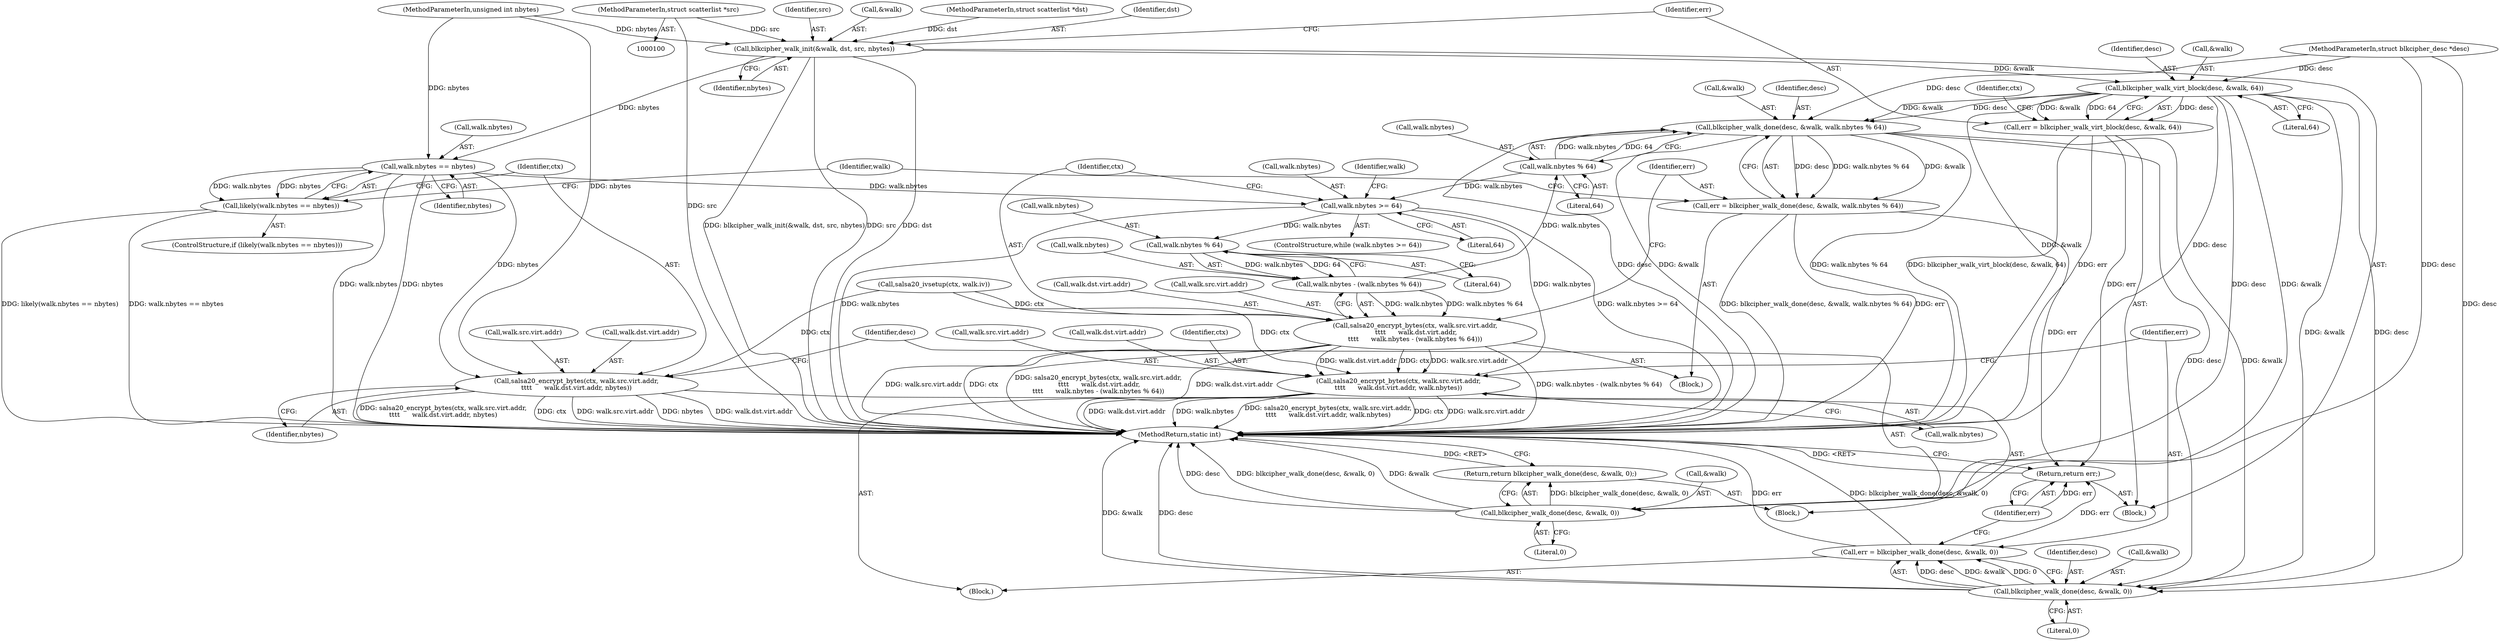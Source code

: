 digraph "1_linux_ecaaab5649781c5a0effdaf298a925063020500e@pointer" {
"1000103" [label="(MethodParameterIn,struct scatterlist *src)"];
"1000119" [label="(Call,blkcipher_walk_init(&walk, dst, src, nbytes))"];
"1000127" [label="(Call,blkcipher_walk_virt_block(desc, &walk, 64))"];
"1000125" [label="(Call,err = blkcipher_walk_virt_block(desc, &walk, 64))"];
"1000242" [label="(Return,return err;)"];
"1000163" [label="(Call,blkcipher_walk_done(desc, &walk, 0))"];
"1000162" [label="(Return,return blkcipher_walk_done(desc, &walk, 0);)"];
"1000202" [label="(Call,blkcipher_walk_done(desc, &walk, walk.nbytes % 64))"];
"1000200" [label="(Call,err = blkcipher_walk_done(desc, &walk, walk.nbytes % 64))"];
"1000237" [label="(Call,blkcipher_walk_done(desc, &walk, 0))"];
"1000235" [label="(Call,err = blkcipher_walk_done(desc, &walk, 0))"];
"1000139" [label="(Call,walk.nbytes == nbytes)"];
"1000138" [label="(Call,likely(walk.nbytes == nbytes))"];
"1000145" [label="(Call,salsa20_encrypt_bytes(ctx, walk.src.virt.addr,\n\t\t\t\t      walk.dst.virt.addr, nbytes))"];
"1000169" [label="(Call,walk.nbytes >= 64)"];
"1000195" [label="(Call,walk.nbytes % 64)"];
"1000191" [label="(Call,walk.nbytes - (walk.nbytes % 64))"];
"1000175" [label="(Call,salsa20_encrypt_bytes(ctx, walk.src.virt.addr,\n \t\t\t\t      walk.dst.virt.addr,\n\t\t\t\t      walk.nbytes - (walk.nbytes % 64)))"];
"1000216" [label="(Call,salsa20_encrypt_bytes(ctx, walk.src.virt.addr,\n\t\t\t\t      walk.dst.virt.addr, walk.nbytes))"];
"1000206" [label="(Call,walk.nbytes % 64)"];
"1000120" [label="(Call,&walk)"];
"1000204" [label="(Call,&walk)"];
"1000238" [label="(Identifier,desc)"];
"1000124" [label="(Identifier,nbytes)"];
"1000137" [label="(ControlStructure,if (likely(walk.nbytes == nbytes)))"];
"1000171" [label="(Identifier,walk)"];
"1000102" [label="(MethodParameterIn,struct scatterlist *dst)"];
"1000176" [label="(Identifier,ctx)"];
"1000126" [label="(Identifier,err)"];
"1000162" [label="(Return,return blkcipher_walk_done(desc, &walk, 0);)"];
"1000201" [label="(Identifier,err)"];
"1000167" [label="(Literal,0)"];
"1000202" [label="(Call,blkcipher_walk_done(desc, &walk, walk.nbytes % 64))"];
"1000146" [label="(Identifier,ctx)"];
"1000147" [label="(Call,walk.src.virt.addr)"];
"1000129" [label="(Call,&walk)"];
"1000213" [label="(Identifier,walk)"];
"1000184" [label="(Call,walk.dst.virt.addr)"];
"1000165" [label="(Call,&walk)"];
"1000122" [label="(Identifier,dst)"];
"1000164" [label="(Identifier,desc)"];
"1000127" [label="(Call,blkcipher_walk_virt_block(desc, &walk, 64))"];
"1000101" [label="(MethodParameterIn,struct blkcipher_desc *desc)"];
"1000241" [label="(Literal,0)"];
"1000232" [label="(Call,walk.nbytes)"];
"1000175" [label="(Call,salsa20_encrypt_bytes(ctx, walk.src.virt.addr,\n \t\t\t\t      walk.dst.virt.addr,\n\t\t\t\t      walk.nbytes - (walk.nbytes % 64)))"];
"1000192" [label="(Call,walk.nbytes)"];
"1000177" [label="(Call,walk.src.virt.addr)"];
"1000195" [label="(Call,walk.nbytes % 64)"];
"1000119" [label="(Call,blkcipher_walk_init(&walk, dst, src, nbytes))"];
"1000243" [label="(Identifier,err)"];
"1000210" [label="(Literal,64)"];
"1000218" [label="(Call,walk.src.virt.addr)"];
"1000139" [label="(Call,walk.nbytes == nbytes)"];
"1000105" [label="(Block,)"];
"1000216" [label="(Call,salsa20_encrypt_bytes(ctx, walk.src.virt.addr,\n\t\t\t\t      walk.dst.virt.addr, walk.nbytes))"];
"1000125" [label="(Call,err = blkcipher_walk_virt_block(desc, &walk, 64))"];
"1000242" [label="(Return,return err;)"];
"1000163" [label="(Call,blkcipher_walk_done(desc, &walk, 0))"];
"1000161" [label="(Identifier,nbytes)"];
"1000170" [label="(Call,walk.nbytes)"];
"1000143" [label="(Identifier,nbytes)"];
"1000174" [label="(Block,)"];
"1000131" [label="(Literal,64)"];
"1000132" [label="(Call,salsa20_ivsetup(ctx, walk.iv))"];
"1000191" [label="(Call,walk.nbytes - (walk.nbytes % 64))"];
"1000104" [label="(MethodParameterIn,unsigned int nbytes)"];
"1000200" [label="(Call,err = blkcipher_walk_done(desc, &walk, walk.nbytes % 64))"];
"1000128" [label="(Identifier,desc)"];
"1000123" [label="(Identifier,src)"];
"1000133" [label="(Identifier,ctx)"];
"1000173" [label="(Literal,64)"];
"1000138" [label="(Call,likely(walk.nbytes == nbytes))"];
"1000199" [label="(Literal,64)"];
"1000237" [label="(Call,blkcipher_walk_done(desc, &walk, 0))"];
"1000225" [label="(Call,walk.dst.virt.addr)"];
"1000206" [label="(Call,walk.nbytes % 64)"];
"1000140" [label="(Call,walk.nbytes)"];
"1000145" [label="(Call,salsa20_encrypt_bytes(ctx, walk.src.virt.addr,\n\t\t\t\t      walk.dst.virt.addr, nbytes))"];
"1000169" [label="(Call,walk.nbytes >= 64)"];
"1000215" [label="(Block,)"];
"1000103" [label="(MethodParameterIn,struct scatterlist *src)"];
"1000236" [label="(Identifier,err)"];
"1000154" [label="(Call,walk.dst.virt.addr)"];
"1000244" [label="(MethodReturn,static int)"];
"1000203" [label="(Identifier,desc)"];
"1000235" [label="(Call,err = blkcipher_walk_done(desc, &walk, 0))"];
"1000239" [label="(Call,&walk)"];
"1000196" [label="(Call,walk.nbytes)"];
"1000168" [label="(ControlStructure,while (walk.nbytes >= 64))"];
"1000207" [label="(Call,walk.nbytes)"];
"1000217" [label="(Identifier,ctx)"];
"1000144" [label="(Block,)"];
"1000103" -> "1000100"  [label="AST: "];
"1000103" -> "1000244"  [label="DDG: src"];
"1000103" -> "1000119"  [label="DDG: src"];
"1000119" -> "1000105"  [label="AST: "];
"1000119" -> "1000124"  [label="CFG: "];
"1000120" -> "1000119"  [label="AST: "];
"1000122" -> "1000119"  [label="AST: "];
"1000123" -> "1000119"  [label="AST: "];
"1000124" -> "1000119"  [label="AST: "];
"1000126" -> "1000119"  [label="CFG: "];
"1000119" -> "1000244"  [label="DDG: blkcipher_walk_init(&walk, dst, src, nbytes)"];
"1000119" -> "1000244"  [label="DDG: src"];
"1000119" -> "1000244"  [label="DDG: dst"];
"1000102" -> "1000119"  [label="DDG: dst"];
"1000104" -> "1000119"  [label="DDG: nbytes"];
"1000119" -> "1000127"  [label="DDG: &walk"];
"1000119" -> "1000139"  [label="DDG: nbytes"];
"1000127" -> "1000125"  [label="AST: "];
"1000127" -> "1000131"  [label="CFG: "];
"1000128" -> "1000127"  [label="AST: "];
"1000129" -> "1000127"  [label="AST: "];
"1000131" -> "1000127"  [label="AST: "];
"1000125" -> "1000127"  [label="CFG: "];
"1000127" -> "1000244"  [label="DDG: &walk"];
"1000127" -> "1000244"  [label="DDG: desc"];
"1000127" -> "1000125"  [label="DDG: desc"];
"1000127" -> "1000125"  [label="DDG: &walk"];
"1000127" -> "1000125"  [label="DDG: 64"];
"1000101" -> "1000127"  [label="DDG: desc"];
"1000127" -> "1000163"  [label="DDG: desc"];
"1000127" -> "1000163"  [label="DDG: &walk"];
"1000127" -> "1000202"  [label="DDG: desc"];
"1000127" -> "1000202"  [label="DDG: &walk"];
"1000127" -> "1000237"  [label="DDG: desc"];
"1000127" -> "1000237"  [label="DDG: &walk"];
"1000125" -> "1000105"  [label="AST: "];
"1000126" -> "1000125"  [label="AST: "];
"1000133" -> "1000125"  [label="CFG: "];
"1000125" -> "1000244"  [label="DDG: blkcipher_walk_virt_block(desc, &walk, 64)"];
"1000125" -> "1000244"  [label="DDG: err"];
"1000125" -> "1000242"  [label="DDG: err"];
"1000242" -> "1000105"  [label="AST: "];
"1000242" -> "1000243"  [label="CFG: "];
"1000243" -> "1000242"  [label="AST: "];
"1000244" -> "1000242"  [label="CFG: "];
"1000242" -> "1000244"  [label="DDG: <RET>"];
"1000243" -> "1000242"  [label="DDG: err"];
"1000200" -> "1000242"  [label="DDG: err"];
"1000235" -> "1000242"  [label="DDG: err"];
"1000163" -> "1000162"  [label="AST: "];
"1000163" -> "1000167"  [label="CFG: "];
"1000164" -> "1000163"  [label="AST: "];
"1000165" -> "1000163"  [label="AST: "];
"1000167" -> "1000163"  [label="AST: "];
"1000162" -> "1000163"  [label="CFG: "];
"1000163" -> "1000244"  [label="DDG: desc"];
"1000163" -> "1000244"  [label="DDG: blkcipher_walk_done(desc, &walk, 0)"];
"1000163" -> "1000244"  [label="DDG: &walk"];
"1000163" -> "1000162"  [label="DDG: blkcipher_walk_done(desc, &walk, 0)"];
"1000101" -> "1000163"  [label="DDG: desc"];
"1000162" -> "1000144"  [label="AST: "];
"1000244" -> "1000162"  [label="CFG: "];
"1000162" -> "1000244"  [label="DDG: <RET>"];
"1000202" -> "1000200"  [label="AST: "];
"1000202" -> "1000206"  [label="CFG: "];
"1000203" -> "1000202"  [label="AST: "];
"1000204" -> "1000202"  [label="AST: "];
"1000206" -> "1000202"  [label="AST: "];
"1000200" -> "1000202"  [label="CFG: "];
"1000202" -> "1000244"  [label="DDG: walk.nbytes % 64"];
"1000202" -> "1000244"  [label="DDG: desc"];
"1000202" -> "1000244"  [label="DDG: &walk"];
"1000202" -> "1000200"  [label="DDG: desc"];
"1000202" -> "1000200"  [label="DDG: &walk"];
"1000202" -> "1000200"  [label="DDG: walk.nbytes % 64"];
"1000101" -> "1000202"  [label="DDG: desc"];
"1000206" -> "1000202"  [label="DDG: walk.nbytes"];
"1000206" -> "1000202"  [label="DDG: 64"];
"1000202" -> "1000237"  [label="DDG: desc"];
"1000202" -> "1000237"  [label="DDG: &walk"];
"1000200" -> "1000174"  [label="AST: "];
"1000201" -> "1000200"  [label="AST: "];
"1000171" -> "1000200"  [label="CFG: "];
"1000200" -> "1000244"  [label="DDG: err"];
"1000200" -> "1000244"  [label="DDG: blkcipher_walk_done(desc, &walk, walk.nbytes % 64)"];
"1000237" -> "1000235"  [label="AST: "];
"1000237" -> "1000241"  [label="CFG: "];
"1000238" -> "1000237"  [label="AST: "];
"1000239" -> "1000237"  [label="AST: "];
"1000241" -> "1000237"  [label="AST: "];
"1000235" -> "1000237"  [label="CFG: "];
"1000237" -> "1000244"  [label="DDG: &walk"];
"1000237" -> "1000244"  [label="DDG: desc"];
"1000237" -> "1000235"  [label="DDG: desc"];
"1000237" -> "1000235"  [label="DDG: &walk"];
"1000237" -> "1000235"  [label="DDG: 0"];
"1000101" -> "1000237"  [label="DDG: desc"];
"1000235" -> "1000215"  [label="AST: "];
"1000236" -> "1000235"  [label="AST: "];
"1000243" -> "1000235"  [label="CFG: "];
"1000235" -> "1000244"  [label="DDG: blkcipher_walk_done(desc, &walk, 0)"];
"1000235" -> "1000244"  [label="DDG: err"];
"1000139" -> "1000138"  [label="AST: "];
"1000139" -> "1000143"  [label="CFG: "];
"1000140" -> "1000139"  [label="AST: "];
"1000143" -> "1000139"  [label="AST: "];
"1000138" -> "1000139"  [label="CFG: "];
"1000139" -> "1000244"  [label="DDG: walk.nbytes"];
"1000139" -> "1000244"  [label="DDG: nbytes"];
"1000139" -> "1000138"  [label="DDG: walk.nbytes"];
"1000139" -> "1000138"  [label="DDG: nbytes"];
"1000104" -> "1000139"  [label="DDG: nbytes"];
"1000139" -> "1000145"  [label="DDG: nbytes"];
"1000139" -> "1000169"  [label="DDG: walk.nbytes"];
"1000138" -> "1000137"  [label="AST: "];
"1000146" -> "1000138"  [label="CFG: "];
"1000171" -> "1000138"  [label="CFG: "];
"1000138" -> "1000244"  [label="DDG: walk.nbytes == nbytes"];
"1000138" -> "1000244"  [label="DDG: likely(walk.nbytes == nbytes)"];
"1000145" -> "1000144"  [label="AST: "];
"1000145" -> "1000161"  [label="CFG: "];
"1000146" -> "1000145"  [label="AST: "];
"1000147" -> "1000145"  [label="AST: "];
"1000154" -> "1000145"  [label="AST: "];
"1000161" -> "1000145"  [label="AST: "];
"1000164" -> "1000145"  [label="CFG: "];
"1000145" -> "1000244"  [label="DDG: walk.dst.virt.addr"];
"1000145" -> "1000244"  [label="DDG: salsa20_encrypt_bytes(ctx, walk.src.virt.addr,\n\t\t\t\t      walk.dst.virt.addr, nbytes)"];
"1000145" -> "1000244"  [label="DDG: ctx"];
"1000145" -> "1000244"  [label="DDG: walk.src.virt.addr"];
"1000145" -> "1000244"  [label="DDG: nbytes"];
"1000132" -> "1000145"  [label="DDG: ctx"];
"1000104" -> "1000145"  [label="DDG: nbytes"];
"1000169" -> "1000168"  [label="AST: "];
"1000169" -> "1000173"  [label="CFG: "];
"1000170" -> "1000169"  [label="AST: "];
"1000173" -> "1000169"  [label="AST: "];
"1000176" -> "1000169"  [label="CFG: "];
"1000213" -> "1000169"  [label="CFG: "];
"1000169" -> "1000244"  [label="DDG: walk.nbytes >= 64"];
"1000169" -> "1000244"  [label="DDG: walk.nbytes"];
"1000206" -> "1000169"  [label="DDG: walk.nbytes"];
"1000169" -> "1000195"  [label="DDG: walk.nbytes"];
"1000169" -> "1000216"  [label="DDG: walk.nbytes"];
"1000195" -> "1000191"  [label="AST: "];
"1000195" -> "1000199"  [label="CFG: "];
"1000196" -> "1000195"  [label="AST: "];
"1000199" -> "1000195"  [label="AST: "];
"1000191" -> "1000195"  [label="CFG: "];
"1000195" -> "1000191"  [label="DDG: walk.nbytes"];
"1000195" -> "1000191"  [label="DDG: 64"];
"1000191" -> "1000175"  [label="AST: "];
"1000192" -> "1000191"  [label="AST: "];
"1000175" -> "1000191"  [label="CFG: "];
"1000191" -> "1000175"  [label="DDG: walk.nbytes"];
"1000191" -> "1000175"  [label="DDG: walk.nbytes % 64"];
"1000191" -> "1000206"  [label="DDG: walk.nbytes"];
"1000175" -> "1000174"  [label="AST: "];
"1000176" -> "1000175"  [label="AST: "];
"1000177" -> "1000175"  [label="AST: "];
"1000184" -> "1000175"  [label="AST: "];
"1000201" -> "1000175"  [label="CFG: "];
"1000175" -> "1000244"  [label="DDG: ctx"];
"1000175" -> "1000244"  [label="DDG: salsa20_encrypt_bytes(ctx, walk.src.virt.addr,\n \t\t\t\t      walk.dst.virt.addr,\n\t\t\t\t      walk.nbytes - (walk.nbytes % 64))"];
"1000175" -> "1000244"  [label="DDG: walk.dst.virt.addr"];
"1000175" -> "1000244"  [label="DDG: walk.nbytes - (walk.nbytes % 64)"];
"1000175" -> "1000244"  [label="DDG: walk.src.virt.addr"];
"1000132" -> "1000175"  [label="DDG: ctx"];
"1000175" -> "1000216"  [label="DDG: ctx"];
"1000175" -> "1000216"  [label="DDG: walk.src.virt.addr"];
"1000175" -> "1000216"  [label="DDG: walk.dst.virt.addr"];
"1000216" -> "1000215"  [label="AST: "];
"1000216" -> "1000232"  [label="CFG: "];
"1000217" -> "1000216"  [label="AST: "];
"1000218" -> "1000216"  [label="AST: "];
"1000225" -> "1000216"  [label="AST: "];
"1000232" -> "1000216"  [label="AST: "];
"1000236" -> "1000216"  [label="CFG: "];
"1000216" -> "1000244"  [label="DDG: walk.dst.virt.addr"];
"1000216" -> "1000244"  [label="DDG: walk.nbytes"];
"1000216" -> "1000244"  [label="DDG: salsa20_encrypt_bytes(ctx, walk.src.virt.addr,\n\t\t\t\t      walk.dst.virt.addr, walk.nbytes)"];
"1000216" -> "1000244"  [label="DDG: ctx"];
"1000216" -> "1000244"  [label="DDG: walk.src.virt.addr"];
"1000132" -> "1000216"  [label="DDG: ctx"];
"1000206" -> "1000210"  [label="CFG: "];
"1000207" -> "1000206"  [label="AST: "];
"1000210" -> "1000206"  [label="AST: "];
}
